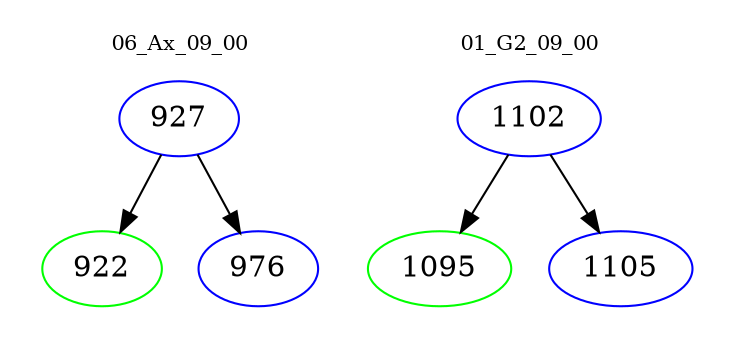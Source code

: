 digraph{
subgraph cluster_0 {
color = white
label = "06_Ax_09_00";
fontsize=10;
T0_927 [label="927", color="blue"]
T0_927 -> T0_922 [color="black"]
T0_922 [label="922", color="green"]
T0_927 -> T0_976 [color="black"]
T0_976 [label="976", color="blue"]
}
subgraph cluster_1 {
color = white
label = "01_G2_09_00";
fontsize=10;
T1_1102 [label="1102", color="blue"]
T1_1102 -> T1_1095 [color="black"]
T1_1095 [label="1095", color="green"]
T1_1102 -> T1_1105 [color="black"]
T1_1105 [label="1105", color="blue"]
}
}
